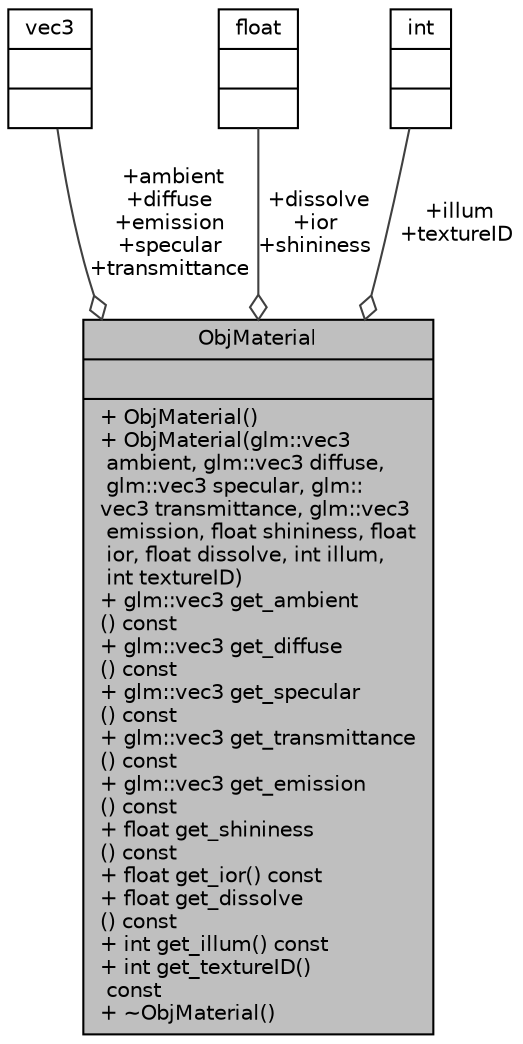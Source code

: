 digraph "ObjMaterial"
{
 // INTERACTIVE_SVG=YES
 // LATEX_PDF_SIZE
  bgcolor="transparent";
  edge [fontname="Helvetica",fontsize="10",labelfontname="Helvetica",labelfontsize="10"];
  node [fontname="Helvetica",fontsize="10",shape=record];
  Node1 [label="{ObjMaterial\n||+  ObjMaterial()\l+  ObjMaterial(glm::vec3\l ambient, glm::vec3 diffuse,\l glm::vec3 specular, glm::\lvec3 transmittance, glm::vec3\l emission, float shininess, float\l ior, float dissolve, int illum,\l int textureID)\l+ glm::vec3 get_ambient\l() const\l+ glm::vec3 get_diffuse\l() const\l+ glm::vec3 get_specular\l() const\l+ glm::vec3 get_transmittance\l() const\l+ glm::vec3 get_emission\l() const\l+ float get_shininess\l() const\l+ float get_ior() const\l+ float get_dissolve\l() const\l+ int get_illum() const\l+ int get_textureID()\l const\l+  ~ObjMaterial()\l}",height=0.2,width=0.4,color="black", fillcolor="grey75", style="filled", fontcolor="black",tooltip=" "];
  Node2 -> Node1 [color="grey25",fontsize="10",style="solid",label=" +ambient\n+diffuse\n+emission\n+specular\n+transmittance" ,arrowhead="odiamond",fontname="Helvetica"];
  Node2 [label="{vec3\n||}",height=0.2,width=0.4,color="black",tooltip=" "];
  Node3 -> Node1 [color="grey25",fontsize="10",style="solid",label=" +dissolve\n+ior\n+shininess" ,arrowhead="odiamond",fontname="Helvetica"];
  Node3 [label="{float\n||}",height=0.2,width=0.4,color="black",tooltip=" "];
  Node4 -> Node1 [color="grey25",fontsize="10",style="solid",label=" +illum\n+textureID" ,arrowhead="odiamond",fontname="Helvetica"];
  Node4 [label="{int\n||}",height=0.2,width=0.4,color="black",tooltip=" "];
}
